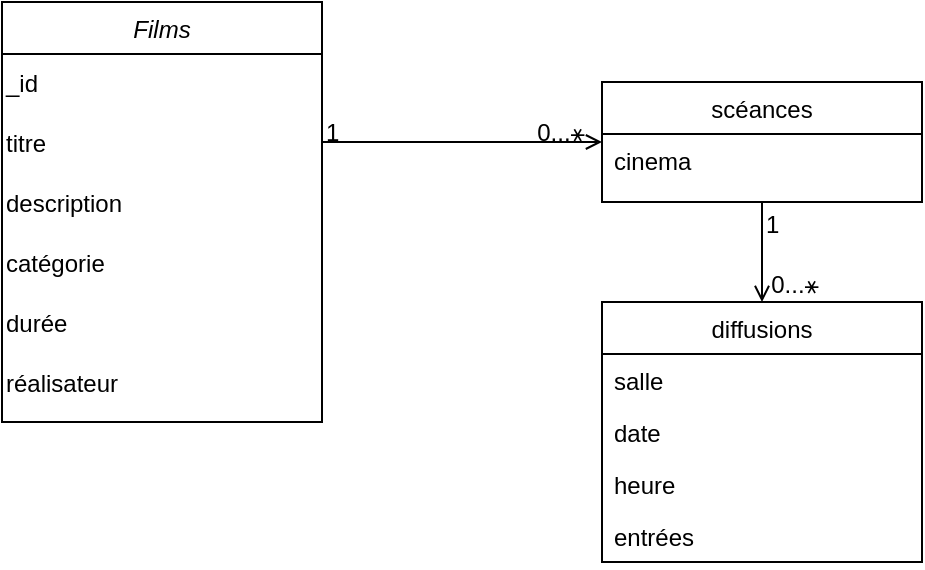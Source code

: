 <mxfile version="20.7.4"><diagram id="C5RBs43oDa-KdzZeNtuy" name="Page-1"><mxGraphModel dx="989" dy="547" grid="1" gridSize="10" guides="1" tooltips="1" connect="1" arrows="1" fold="1" page="1" pageScale="1" pageWidth="827" pageHeight="1169" math="0" shadow="0"><root><mxCell id="WIyWlLk6GJQsqaUBKTNV-0"/><mxCell id="WIyWlLk6GJQsqaUBKTNV-1" parent="WIyWlLk6GJQsqaUBKTNV-0"/><mxCell id="zkfFHV4jXpPFQw0GAbJ--0" value="Films" style="swimlane;fontStyle=2;align=center;verticalAlign=top;childLayout=stackLayout;horizontal=1;startSize=26;horizontalStack=0;resizeParent=1;resizeLast=0;collapsible=1;marginBottom=0;rounded=0;shadow=0;strokeWidth=1;fillColor=default;gradientColor=none;swimlaneFillColor=#FFFFFF;" parent="WIyWlLk6GJQsqaUBKTNV-1" vertex="1"><mxGeometry x="220" y="120" width="160" height="210" as="geometry"><mxRectangle x="230" y="140" width="160" height="26" as="alternateBounds"/></mxGeometry></mxCell><mxCell id="Rn4MZEn-FyqZirb3WbI5-0" value="&lt;div align=&quot;left&quot;&gt;_id&lt;/div&gt;" style="text;html=1;strokeColor=none;fillColor=none;align=left;verticalAlign=middle;whiteSpace=wrap;rounded=0;" vertex="1" parent="zkfFHV4jXpPFQw0GAbJ--0"><mxGeometry y="26" width="160" height="30" as="geometry"/></mxCell><mxCell id="Rn4MZEn-FyqZirb3WbI5-1" value="titre" style="text;html=1;strokeColor=none;fillColor=none;align=left;verticalAlign=middle;whiteSpace=wrap;rounded=0;" vertex="1" parent="zkfFHV4jXpPFQw0GAbJ--0"><mxGeometry y="56" width="160" height="30" as="geometry"/></mxCell><mxCell id="Rn4MZEn-FyqZirb3WbI5-2" value="description" style="text;html=1;strokeColor=none;fillColor=none;align=left;verticalAlign=middle;whiteSpace=wrap;rounded=0;" vertex="1" parent="zkfFHV4jXpPFQw0GAbJ--0"><mxGeometry y="86" width="160" height="30" as="geometry"/></mxCell><mxCell id="Rn4MZEn-FyqZirb3WbI5-3" value="&lt;div align=&quot;left&quot;&gt;catégorie&lt;/div&gt;" style="text;html=1;strokeColor=none;fillColor=none;align=left;verticalAlign=middle;whiteSpace=wrap;rounded=0;" vertex="1" parent="zkfFHV4jXpPFQw0GAbJ--0"><mxGeometry y="116" width="160" height="30" as="geometry"/></mxCell><mxCell id="Rn4MZEn-FyqZirb3WbI5-4" value="durée" style="text;html=1;strokeColor=none;fillColor=none;align=left;verticalAlign=middle;whiteSpace=wrap;rounded=0;" vertex="1" parent="zkfFHV4jXpPFQw0GAbJ--0"><mxGeometry y="146" width="160" height="30" as="geometry"/></mxCell><mxCell id="Rn4MZEn-FyqZirb3WbI5-5" value="réalisateur" style="text;html=1;strokeColor=none;fillColor=none;align=left;verticalAlign=middle;whiteSpace=wrap;rounded=0;" vertex="1" parent="zkfFHV4jXpPFQw0GAbJ--0"><mxGeometry y="176" width="160" height="30" as="geometry"/></mxCell><mxCell id="zkfFHV4jXpPFQw0GAbJ--17" value="scéances" style="swimlane;fontStyle=0;align=center;verticalAlign=top;childLayout=stackLayout;horizontal=1;startSize=26;horizontalStack=0;resizeParent=1;resizeLast=0;collapsible=1;marginBottom=0;rounded=0;shadow=0;strokeWidth=1;swimlaneFillColor=#FFFFFF;" parent="WIyWlLk6GJQsqaUBKTNV-1" vertex="1"><mxGeometry x="520" y="160" width="160" height="60" as="geometry"><mxRectangle x="550" y="140" width="160" height="26" as="alternateBounds"/></mxGeometry></mxCell><mxCell id="zkfFHV4jXpPFQw0GAbJ--18" value="cinema" style="text;align=left;verticalAlign=top;spacingLeft=4;spacingRight=4;overflow=hidden;rotatable=0;points=[[0,0.5],[1,0.5]];portConstraint=eastwest;" parent="zkfFHV4jXpPFQw0GAbJ--17" vertex="1"><mxGeometry y="26" width="160" height="26" as="geometry"/></mxCell><mxCell id="zkfFHV4jXpPFQw0GAbJ--26" value="" style="endArrow=open;shadow=0;strokeWidth=1;rounded=0;endFill=1;edgeStyle=elbowEdgeStyle;elbow=vertical;" parent="WIyWlLk6GJQsqaUBKTNV-1" source="zkfFHV4jXpPFQw0GAbJ--0" target="zkfFHV4jXpPFQw0GAbJ--17" edge="1"><mxGeometry x="0.5" y="41" relative="1" as="geometry"><mxPoint x="380" y="192" as="sourcePoint"/><mxPoint x="540" y="192" as="targetPoint"/><mxPoint x="-40" y="32" as="offset"/></mxGeometry></mxCell><mxCell id="zkfFHV4jXpPFQw0GAbJ--27" value="1" style="resizable=0;align=left;verticalAlign=bottom;labelBackgroundColor=none;fontSize=12;" parent="zkfFHV4jXpPFQw0GAbJ--26" connectable="0" vertex="1"><mxGeometry x="-1" relative="1" as="geometry"><mxPoint y="4" as="offset"/></mxGeometry></mxCell><mxCell id="zkfFHV4jXpPFQw0GAbJ--28" value="0...⚹" style="resizable=0;align=right;verticalAlign=bottom;labelBackgroundColor=none;fontSize=12;" parent="zkfFHV4jXpPFQw0GAbJ--26" connectable="0" vertex="1"><mxGeometry x="1" relative="1" as="geometry"><mxPoint x="-7" y="4" as="offset"/></mxGeometry></mxCell><mxCell id="Rn4MZEn-FyqZirb3WbI5-10" value="diffusions" style="swimlane;fontStyle=0;align=center;verticalAlign=top;childLayout=stackLayout;horizontal=1;startSize=26;horizontalStack=0;resizeParent=1;resizeLast=0;collapsible=1;marginBottom=0;rounded=0;shadow=0;strokeWidth=1;swimlaneFillColor=#FFFFFF;" vertex="1" parent="WIyWlLk6GJQsqaUBKTNV-1"><mxGeometry x="520" y="270" width="160" height="130" as="geometry"><mxRectangle x="550" y="140" width="160" height="26" as="alternateBounds"/></mxGeometry></mxCell><mxCell id="Rn4MZEn-FyqZirb3WbI5-11" value="salle" style="text;align=left;verticalAlign=top;spacingLeft=4;spacingRight=4;overflow=hidden;rotatable=0;points=[[0,0.5],[1,0.5]];portConstraint=eastwest;" vertex="1" parent="Rn4MZEn-FyqZirb3WbI5-10"><mxGeometry y="26" width="160" height="26" as="geometry"/></mxCell><mxCell id="Rn4MZEn-FyqZirb3WbI5-12" value="date" style="text;align=left;verticalAlign=top;spacingLeft=4;spacingRight=4;overflow=hidden;rotatable=0;points=[[0,0.5],[1,0.5]];portConstraint=eastwest;" vertex="1" parent="Rn4MZEn-FyqZirb3WbI5-10"><mxGeometry y="52" width="160" height="26" as="geometry"/></mxCell><mxCell id="Rn4MZEn-FyqZirb3WbI5-13" value="heure" style="text;align=left;verticalAlign=top;spacingLeft=4;spacingRight=4;overflow=hidden;rotatable=0;points=[[0,0.5],[1,0.5]];portConstraint=eastwest;" vertex="1" parent="Rn4MZEn-FyqZirb3WbI5-10"><mxGeometry y="78" width="160" height="26" as="geometry"/></mxCell><mxCell id="Rn4MZEn-FyqZirb3WbI5-14" value="entrées" style="text;align=left;verticalAlign=top;spacingLeft=4;spacingRight=4;overflow=hidden;rotatable=0;points=[[0,0.5],[1,0.5]];portConstraint=eastwest;" vertex="1" parent="Rn4MZEn-FyqZirb3WbI5-10"><mxGeometry y="104" width="160" height="26" as="geometry"/></mxCell><mxCell id="Rn4MZEn-FyqZirb3WbI5-15" value="" style="endArrow=open;shadow=0;strokeWidth=1;rounded=0;endFill=1;edgeStyle=elbowEdgeStyle;elbow=vertical;exitX=0.5;exitY=1;exitDx=0;exitDy=0;entryX=0.5;entryY=0;entryDx=0;entryDy=0;" edge="1" parent="WIyWlLk6GJQsqaUBKTNV-1" source="zkfFHV4jXpPFQw0GAbJ--17" target="Rn4MZEn-FyqZirb3WbI5-10"><mxGeometry x="0.5" y="41" relative="1" as="geometry"><mxPoint x="390" y="199.857" as="sourcePoint"/><mxPoint x="530" y="199.857" as="targetPoint"/><mxPoint x="-40" y="32" as="offset"/></mxGeometry></mxCell><mxCell id="Rn4MZEn-FyqZirb3WbI5-16" value="1" style="resizable=0;align=left;verticalAlign=bottom;labelBackgroundColor=none;fontSize=12;" connectable="0" vertex="1" parent="Rn4MZEn-FyqZirb3WbI5-15"><mxGeometry x="-1" relative="1" as="geometry"><mxPoint y="20" as="offset"/></mxGeometry></mxCell><mxCell id="Rn4MZEn-FyqZirb3WbI5-17" value="0...⚹" style="resizable=0;align=right;verticalAlign=bottom;labelBackgroundColor=none;fontSize=12;" connectable="0" vertex="1" parent="Rn4MZEn-FyqZirb3WbI5-15"><mxGeometry x="1" relative="1" as="geometry"><mxPoint x="30" as="offset"/></mxGeometry></mxCell></root></mxGraphModel></diagram></mxfile>